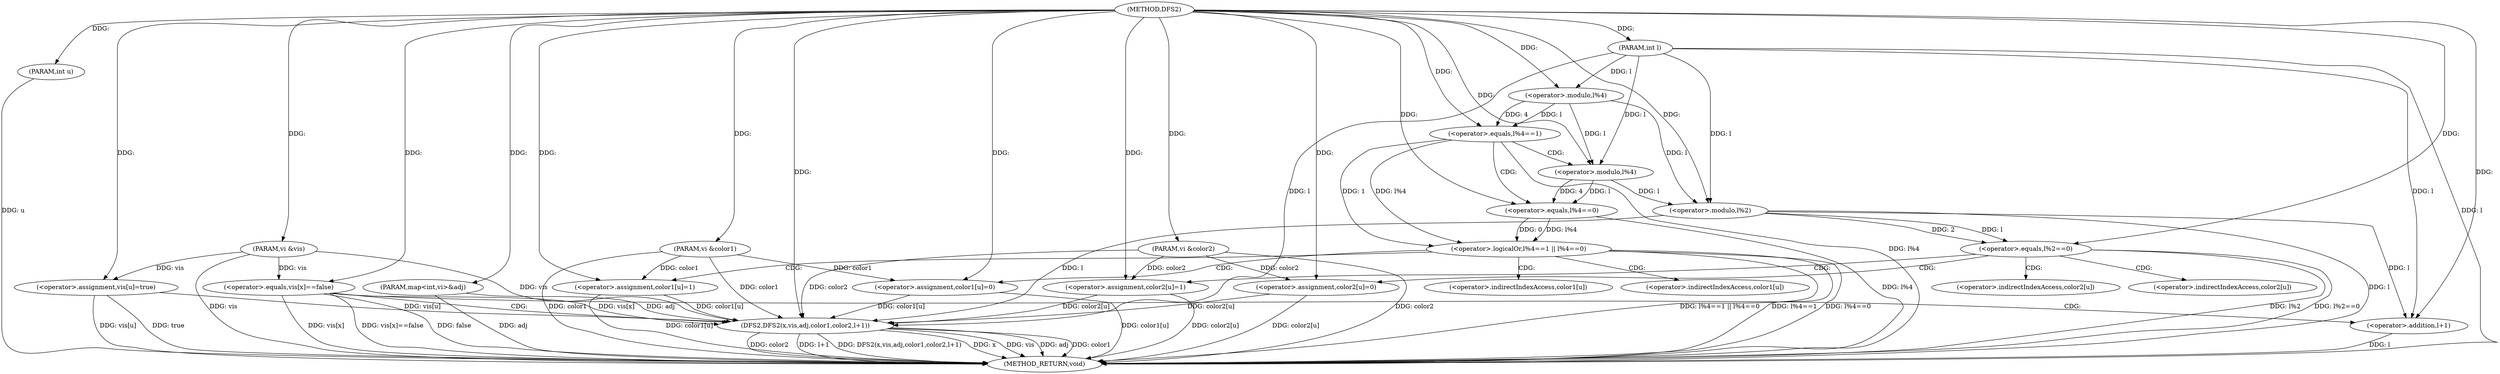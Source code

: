 digraph "DFS2" {  
"1001041" [label = "(METHOD,DFS2)" ]
"1001112" [label = "(METHOD_RETURN,void)" ]
"1001042" [label = "(PARAM,int u)" ]
"1001043" [label = "(PARAM,vi &vis)" ]
"1001044" [label = "(PARAM,map<int,vi>&adj)" ]
"1001045" [label = "(PARAM,vi &color1)" ]
"1001046" [label = "(PARAM,vi &color2)" ]
"1001047" [label = "(PARAM,int l)" ]
"1001049" [label = "(<operator>.assignment,vis[u]=true)" ]
"1001055" [label = "(<operator>.logicalOr,l%4==1 || l%4==0)" ]
"1001066" [label = "(<operator>.assignment,color1[u]=1)" ]
"1001078" [label = "(<operator>.equals,l%2==0)" ]
"1001083" [label = "(<operator>.assignment,color2[u]=0)" ]
"1001072" [label = "(<operator>.assignment,color1[u]=0)" ]
"1001089" [label = "(<operator>.assignment,color2[u]=1)" ]
"1001097" [label = "(<operator>.equals,vis[x]==false)" ]
"1001056" [label = "(<operator>.equals,l%4==1)" ]
"1001061" [label = "(<operator>.equals,l%4==0)" ]
"1001079" [label = "(<operator>.modulo,l%2)" ]
"1001103" [label = "(DFS2,DFS2(x,vis,adj,color1,color2,l+1))" ]
"1001057" [label = "(<operator>.modulo,l%4)" ]
"1001062" [label = "(<operator>.modulo,l%4)" ]
"1001109" [label = "(<operator>.addition,l+1)" ]
"1001067" [label = "(<operator>.indirectIndexAccess,color1[u])" ]
"1001084" [label = "(<operator>.indirectIndexAccess,color2[u])" ]
"1001073" [label = "(<operator>.indirectIndexAccess,color1[u])" ]
"1001090" [label = "(<operator>.indirectIndexAccess,color2[u])" ]
  "1001042" -> "1001112"  [ label = "DDG: u"] 
  "1001043" -> "1001112"  [ label = "DDG: vis"] 
  "1001044" -> "1001112"  [ label = "DDG: adj"] 
  "1001045" -> "1001112"  [ label = "DDG: color1"] 
  "1001046" -> "1001112"  [ label = "DDG: color2"] 
  "1001047" -> "1001112"  [ label = "DDG: l"] 
  "1001049" -> "1001112"  [ label = "DDG: vis[u]"] 
  "1001056" -> "1001112"  [ label = "DDG: l%4"] 
  "1001055" -> "1001112"  [ label = "DDG: l%4==1"] 
  "1001061" -> "1001112"  [ label = "DDG: l%4"] 
  "1001055" -> "1001112"  [ label = "DDG: l%4==0"] 
  "1001055" -> "1001112"  [ label = "DDG: l%4==1 || l%4==0"] 
  "1001072" -> "1001112"  [ label = "DDG: color1[u]"] 
  "1001066" -> "1001112"  [ label = "DDG: color1[u]"] 
  "1001079" -> "1001112"  [ label = "DDG: l"] 
  "1001078" -> "1001112"  [ label = "DDG: l%2"] 
  "1001078" -> "1001112"  [ label = "DDG: l%2==0"] 
  "1001089" -> "1001112"  [ label = "DDG: color2[u]"] 
  "1001083" -> "1001112"  [ label = "DDG: color2[u]"] 
  "1001097" -> "1001112"  [ label = "DDG: vis[x]"] 
  "1001097" -> "1001112"  [ label = "DDG: vis[x]==false"] 
  "1001103" -> "1001112"  [ label = "DDG: x"] 
  "1001103" -> "1001112"  [ label = "DDG: vis"] 
  "1001103" -> "1001112"  [ label = "DDG: adj"] 
  "1001103" -> "1001112"  [ label = "DDG: color1"] 
  "1001103" -> "1001112"  [ label = "DDG: color2"] 
  "1001109" -> "1001112"  [ label = "DDG: l"] 
  "1001103" -> "1001112"  [ label = "DDG: l+1"] 
  "1001103" -> "1001112"  [ label = "DDG: DFS2(x,vis,adj,color1,color2,l+1)"] 
  "1001097" -> "1001112"  [ label = "DDG: false"] 
  "1001049" -> "1001112"  [ label = "DDG: true"] 
  "1001041" -> "1001042"  [ label = "DDG: "] 
  "1001041" -> "1001043"  [ label = "DDG: "] 
  "1001041" -> "1001044"  [ label = "DDG: "] 
  "1001041" -> "1001045"  [ label = "DDG: "] 
  "1001041" -> "1001046"  [ label = "DDG: "] 
  "1001041" -> "1001047"  [ label = "DDG: "] 
  "1001041" -> "1001049"  [ label = "DDG: "] 
  "1001043" -> "1001049"  [ label = "DDG: vis"] 
  "1001041" -> "1001066"  [ label = "DDG: "] 
  "1001041" -> "1001083"  [ label = "DDG: "] 
  "1001056" -> "1001055"  [ label = "DDG: 1"] 
  "1001056" -> "1001055"  [ label = "DDG: l%4"] 
  "1001061" -> "1001055"  [ label = "DDG: 0"] 
  "1001061" -> "1001055"  [ label = "DDG: l%4"] 
  "1001045" -> "1001066"  [ label = "DDG: color1"] 
  "1001041" -> "1001072"  [ label = "DDG: "] 
  "1001079" -> "1001078"  [ label = "DDG: l"] 
  "1001079" -> "1001078"  [ label = "DDG: 2"] 
  "1001041" -> "1001078"  [ label = "DDG: "] 
  "1001046" -> "1001083"  [ label = "DDG: color2"] 
  "1001041" -> "1001089"  [ label = "DDG: "] 
  "1001057" -> "1001056"  [ label = "DDG: l"] 
  "1001057" -> "1001056"  [ label = "DDG: 4"] 
  "1001041" -> "1001056"  [ label = "DDG: "] 
  "1001062" -> "1001061"  [ label = "DDG: l"] 
  "1001062" -> "1001061"  [ label = "DDG: 4"] 
  "1001041" -> "1001061"  [ label = "DDG: "] 
  "1001045" -> "1001072"  [ label = "DDG: color1"] 
  "1001057" -> "1001079"  [ label = "DDG: l"] 
  "1001062" -> "1001079"  [ label = "DDG: l"] 
  "1001047" -> "1001079"  [ label = "DDG: l"] 
  "1001041" -> "1001079"  [ label = "DDG: "] 
  "1001046" -> "1001089"  [ label = "DDG: color2"] 
  "1001043" -> "1001097"  [ label = "DDG: vis"] 
  "1001041" -> "1001097"  [ label = "DDG: "] 
  "1001047" -> "1001057"  [ label = "DDG: l"] 
  "1001041" -> "1001057"  [ label = "DDG: "] 
  "1001057" -> "1001062"  [ label = "DDG: l"] 
  "1001047" -> "1001062"  [ label = "DDG: l"] 
  "1001041" -> "1001062"  [ label = "DDG: "] 
  "1001041" -> "1001103"  [ label = "DDG: "] 
  "1001049" -> "1001103"  [ label = "DDG: vis[u]"] 
  "1001097" -> "1001103"  [ label = "DDG: vis[x]"] 
  "1001043" -> "1001103"  [ label = "DDG: vis"] 
  "1001044" -> "1001103"  [ label = "DDG: adj"] 
  "1001072" -> "1001103"  [ label = "DDG: color1[u]"] 
  "1001066" -> "1001103"  [ label = "DDG: color1[u]"] 
  "1001045" -> "1001103"  [ label = "DDG: color1"] 
  "1001089" -> "1001103"  [ label = "DDG: color2[u]"] 
  "1001083" -> "1001103"  [ label = "DDG: color2[u]"] 
  "1001046" -> "1001103"  [ label = "DDG: color2"] 
  "1001079" -> "1001103"  [ label = "DDG: l"] 
  "1001047" -> "1001103"  [ label = "DDG: l"] 
  "1001079" -> "1001109"  [ label = "DDG: l"] 
  "1001047" -> "1001109"  [ label = "DDG: l"] 
  "1001041" -> "1001109"  [ label = "DDG: "] 
  "1001055" -> "1001066"  [ label = "CDG: "] 
  "1001055" -> "1001067"  [ label = "CDG: "] 
  "1001055" -> "1001072"  [ label = "CDG: "] 
  "1001055" -> "1001073"  [ label = "CDG: "] 
  "1001078" -> "1001084"  [ label = "CDG: "] 
  "1001078" -> "1001090"  [ label = "CDG: "] 
  "1001078" -> "1001089"  [ label = "CDG: "] 
  "1001078" -> "1001083"  [ label = "CDG: "] 
  "1001056" -> "1001061"  [ label = "CDG: "] 
  "1001056" -> "1001062"  [ label = "CDG: "] 
  "1001097" -> "1001103"  [ label = "CDG: "] 
  "1001097" -> "1001109"  [ label = "CDG: "] 
}
